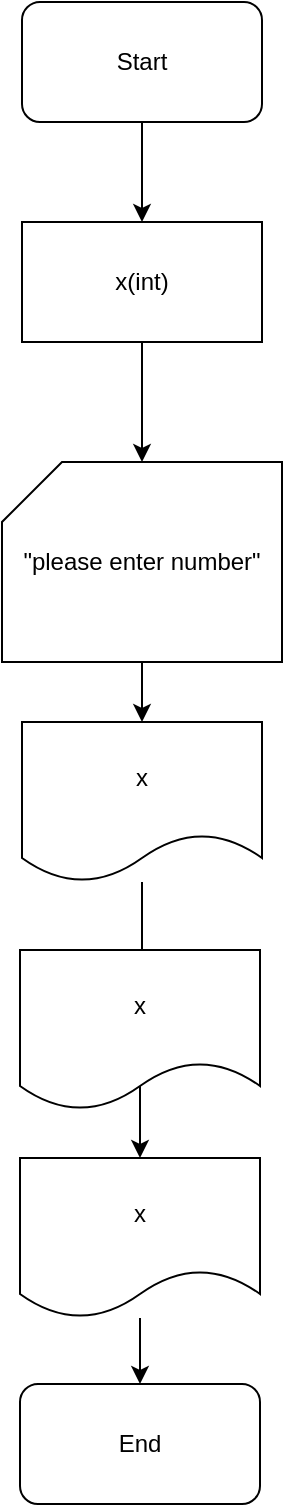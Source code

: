 <mxfile version="22.1.22" type="embed">
  <diagram name="Page-1" id="Npc_-tGWzgNIA4RKaG8w">
    <mxGraphModel dx="222" dy="393" grid="1" gridSize="10" guides="1" tooltips="1" connect="1" arrows="1" fold="1" page="1" pageScale="1" pageWidth="850" pageHeight="1100" math="0" shadow="0">
      <root>
        <mxCell id="0" />
        <mxCell id="1" parent="0" />
        <mxCell id="15" value="" style="edgeStyle=orthogonalEdgeStyle;rounded=0;orthogonalLoop=1;jettySize=auto;html=1;" edge="1" parent="1" source="AxF9C2si8Uuf9T120KTa-1" target="9">
          <mxGeometry relative="1" as="geometry" />
        </mxCell>
        <mxCell id="AxF9C2si8Uuf9T120KTa-1" value="Start" style="rounded=1;whiteSpace=wrap;html=1;" parent="1" vertex="1">
          <mxGeometry x="80" y="80" width="120" height="60" as="geometry" />
        </mxCell>
        <mxCell id="AxF9C2si8Uuf9T120KTa-2" value="End" style="rounded=1;whiteSpace=wrap;html=1;" parent="1" vertex="1">
          <mxGeometry x="79" y="771" width="120" height="60" as="geometry" />
        </mxCell>
        <mxCell id="17" value="" style="edgeStyle=orthogonalEdgeStyle;rounded=0;orthogonalLoop=1;jettySize=auto;html=1;" edge="1" parent="1" source="8" target="10">
          <mxGeometry relative="1" as="geometry" />
        </mxCell>
        <mxCell id="8" value="&quot;please enter number&quot;" style="shape=card;whiteSpace=wrap;html=1;" parent="1" vertex="1">
          <mxGeometry x="70" y="310" width="140" height="100" as="geometry" />
        </mxCell>
        <mxCell id="16" value="" style="edgeStyle=orthogonalEdgeStyle;rounded=0;orthogonalLoop=1;jettySize=auto;html=1;" edge="1" parent="1" source="9" target="8">
          <mxGeometry relative="1" as="geometry" />
        </mxCell>
        <mxCell id="9" value="x(int)" style="rounded=0;whiteSpace=wrap;html=1;" vertex="1" parent="1">
          <mxGeometry x="80" y="190" width="120" height="60" as="geometry" />
        </mxCell>
        <mxCell id="18" value="" style="edgeStyle=orthogonalEdgeStyle;rounded=0;orthogonalLoop=1;jettySize=auto;html=1;" edge="1" parent="1" source="10" target="13">
          <mxGeometry relative="1" as="geometry" />
        </mxCell>
        <mxCell id="10" value="x" style="shape=document;whiteSpace=wrap;html=1;boundedLbl=1;" vertex="1" parent="1">
          <mxGeometry x="80" y="440" width="120" height="80" as="geometry" />
        </mxCell>
        <mxCell id="12" value="x" style="shape=document;whiteSpace=wrap;html=1;boundedLbl=1;" vertex="1" parent="1">
          <mxGeometry x="79" y="554" width="120" height="80" as="geometry" />
        </mxCell>
        <mxCell id="19" value="" style="edgeStyle=orthogonalEdgeStyle;rounded=0;orthogonalLoop=1;jettySize=auto;html=1;" edge="1" parent="1" source="13" target="AxF9C2si8Uuf9T120KTa-2">
          <mxGeometry relative="1" as="geometry" />
        </mxCell>
        <mxCell id="13" value="x" style="shape=document;whiteSpace=wrap;html=1;boundedLbl=1;" vertex="1" parent="1">
          <mxGeometry x="79" y="658" width="120" height="80" as="geometry" />
        </mxCell>
      </root>
    </mxGraphModel>
  </diagram>
</mxfile>
